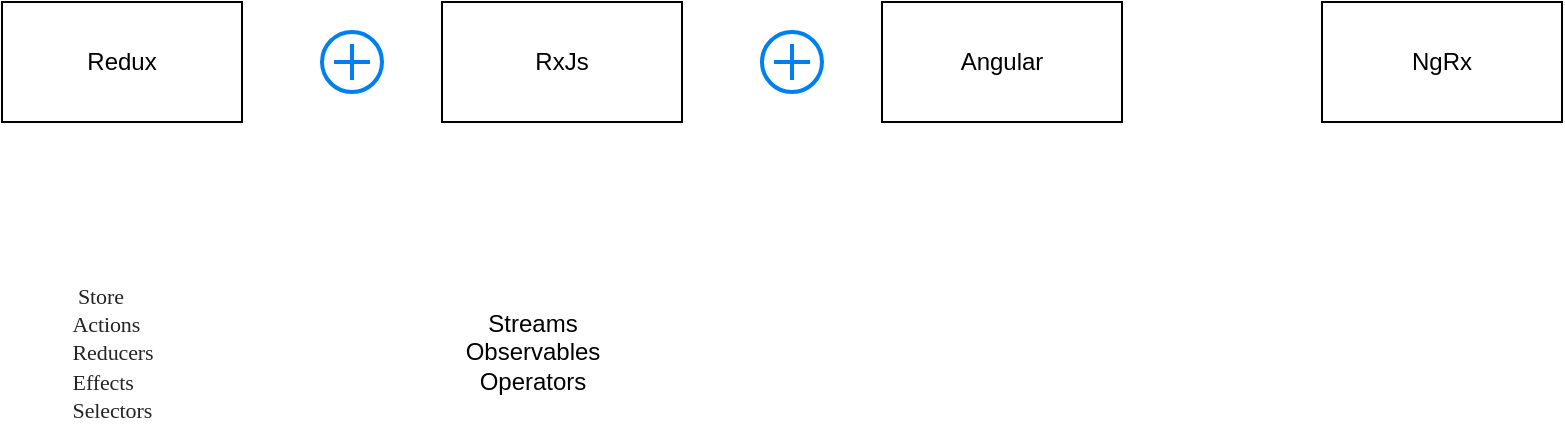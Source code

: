 <mxfile version="24.6.3" type="github" pages="3">
  <diagram name="Page-1" id="wr4L40zPi2a2X6IyU6Qr">
    <mxGraphModel dx="1434" dy="738" grid="1" gridSize="10" guides="1" tooltips="1" connect="1" arrows="1" fold="1" page="1" pageScale="1" pageWidth="827" pageHeight="1169" math="0" shadow="0">
      <root>
        <mxCell id="0" />
        <mxCell id="1" parent="0" />
        <mxCell id="K0Mmaxmq837lsV0lBWPv-1" value="RxJs" style="rounded=0;whiteSpace=wrap;html=1;" parent="1" vertex="1">
          <mxGeometry x="280" y="200" width="120" height="60" as="geometry" />
        </mxCell>
        <mxCell id="K0Mmaxmq837lsV0lBWPv-2" value="Redux" style="rounded=0;whiteSpace=wrap;html=1;" parent="1" vertex="1">
          <mxGeometry x="60" y="200" width="120" height="60" as="geometry" />
        </mxCell>
        <mxCell id="K0Mmaxmq837lsV0lBWPv-3" value="Angular" style="rounded=0;whiteSpace=wrap;html=1;" parent="1" vertex="1">
          <mxGeometry x="500" y="200" width="120" height="60" as="geometry" />
        </mxCell>
        <mxCell id="K0Mmaxmq837lsV0lBWPv-4" value="NgRx" style="rounded=0;whiteSpace=wrap;html=1;" parent="1" vertex="1">
          <mxGeometry x="720" y="200" width="120" height="60" as="geometry" />
        </mxCell>
        <mxCell id="K0Mmaxmq837lsV0lBWPv-7" value="" style="html=1;verticalLabelPosition=bottom;align=center;labelBackgroundColor=#ffffff;verticalAlign=top;strokeWidth=2;strokeColor=#0080F0;shadow=0;dashed=0;shape=mxgraph.ios7.icons.add;" parent="1" vertex="1">
          <mxGeometry x="220" y="215" width="30" height="30" as="geometry" />
        </mxCell>
        <mxCell id="K0Mmaxmq837lsV0lBWPv-9" value="" style="html=1;verticalLabelPosition=bottom;align=center;labelBackgroundColor=#ffffff;verticalAlign=top;strokeWidth=2;strokeColor=#0080F0;shadow=0;dashed=0;shape=mxgraph.ios7.icons.add;" parent="1" vertex="1">
          <mxGeometry x="440" y="215" width="30" height="30" as="geometry" />
        </mxCell>
        <mxCell id="K0Mmaxmq837lsV0lBWPv-11" value="" style="shape=image;html=1;verticalAlign=top;verticalLabelPosition=bottom;labelBackgroundColor=#ffffff;imageAspect=0;aspect=fixed;image=https://cdn1.iconfinder.com/data/icons/unicons-line-vol-3/24/equal-circle-128.png" parent="1" vertex="1">
          <mxGeometry x="640" y="200" width="64" height="64" as="geometry" />
        </mxCell>
        <mxCell id="lZetOPiAu0PXhXAjg4vf-1" value="&lt;div style=&quot;text-align: start;&quot;&gt;&lt;font face=&quot;source-serif-pro, Georgia, Cambria, Times New Roman, Times, serif&quot; color=&quot;#242424&quot;&gt;&lt;span style=&quot;font-size: 11px; letter-spacing: -0.06px; text-wrap: wrap;&quot;&gt;&amp;nbsp;Store&lt;/span&gt;&lt;/font&gt;&lt;/div&gt;&lt;div style=&quot;text-align: start;&quot;&gt;&lt;font face=&quot;source-serif-pro, Georgia, Cambria, Times New Roman, Times, serif&quot; color=&quot;#242424&quot;&gt;&lt;span style=&quot;font-size: 11px; letter-spacing: -0.06px; text-wrap: wrap;&quot;&gt;Actions&lt;/span&gt;&lt;/font&gt;&lt;/div&gt;&lt;div style=&quot;text-align: start;&quot;&gt;&lt;font face=&quot;source-serif-pro, Georgia, Cambria, Times New Roman, Times, serif&quot; color=&quot;#242424&quot;&gt;&lt;span style=&quot;font-size: 11px; letter-spacing: -0.06px; text-wrap: wrap;&quot;&gt;Reducers&lt;/span&gt;&lt;/font&gt;&lt;/div&gt;&lt;div style=&quot;text-align: start;&quot;&gt;&lt;font face=&quot;source-serif-pro, Georgia, Cambria, Times New Roman, Times, serif&quot; color=&quot;#242424&quot;&gt;&lt;span style=&quot;font-size: 11px; letter-spacing: -0.06px; text-wrap: wrap;&quot;&gt;Effects&lt;/span&gt;&lt;/font&gt;&lt;/div&gt;&lt;div style=&quot;text-align: start;&quot;&gt;&lt;font face=&quot;source-serif-pro, Georgia, Cambria, Times New Roman, Times, serif&quot; color=&quot;#242424&quot;&gt;&lt;span style=&quot;font-size: 11px; letter-spacing: -0.06px; text-wrap: wrap;&quot;&gt;Selectors&lt;/span&gt;&lt;/font&gt;&lt;/div&gt;" style="text;html=1;align=center;verticalAlign=middle;resizable=0;points=[];autosize=1;strokeColor=none;fillColor=none;" vertex="1" parent="1">
          <mxGeometry x="80" y="330" width="70" height="90" as="geometry" />
        </mxCell>
        <mxCell id="lZetOPiAu0PXhXAjg4vf-2" value="Streams&lt;div&gt;Observables&lt;/div&gt;&lt;div&gt;Operators&lt;/div&gt;" style="text;html=1;align=center;verticalAlign=middle;resizable=0;points=[];autosize=1;strokeColor=none;fillColor=none;" vertex="1" parent="1">
          <mxGeometry x="280" y="345" width="90" height="60" as="geometry" />
        </mxCell>
      </root>
    </mxGraphModel>
  </diagram>
  <diagram id="vgotRs7TJ3yKbxvDtqXh" name="Page-2">
    <mxGraphModel dx="1434" dy="738" grid="1" gridSize="10" guides="1" tooltips="1" connect="1" arrows="1" fold="1" page="1" pageScale="1" pageWidth="827" pageHeight="1169" math="0" shadow="0">
      <root>
        <mxCell id="0" />
        <mxCell id="1" parent="0" />
        <mxCell id="6ln6jOsYddLQG0cS7kJR-1" value="Contracts Base Component" style="whiteSpace=wrap;html=1;aspect=fixed;" parent="1" vertex="1">
          <mxGeometry x="150" y="365" width="80" height="80" as="geometry" />
        </mxCell>
        <mxCell id="6ln6jOsYddLQG0cS7kJR-2" value="Contract Edit Component" style="whiteSpace=wrap;html=1;aspect=fixed;" parent="1" vertex="1">
          <mxGeometry x="400" y="365" width="80" height="80" as="geometry" />
        </mxCell>
        <mxCell id="6ln6jOsYddLQG0cS7kJR-3" value="Any Picklist Service" style="strokeWidth=2;html=1;shape=mxgraph.flowchart.terminator;whiteSpace=wrap;" parent="1" vertex="1">
          <mxGeometry x="210" y="515" width="100" height="60" as="geometry" />
        </mxCell>
        <mxCell id="6ln6jOsYddLQG0cS7kJR-4" value="Component 3" style="whiteSpace=wrap;html=1;aspect=fixed;" parent="1" vertex="1">
          <mxGeometry x="500" y="505" width="80" height="80" as="geometry" />
        </mxCell>
        <mxCell id="6ln6jOsYddLQG0cS7kJR-5" value="Auth/Session Service" style="strokeWidth=2;html=1;shape=mxgraph.flowchart.terminator;whiteSpace=wrap;" parent="1" vertex="1">
          <mxGeometry x="650" y="445" width="100" height="60" as="geometry" />
        </mxCell>
        <mxCell id="hJvC1Rqch5lnMKh0-wWM-1" value="" style="endArrow=classic;html=1;rounded=0;entryX=0.5;entryY=1;entryDx=0;entryDy=0;exitX=0;exitY=0.5;exitDx=0;exitDy=0;exitPerimeter=0;" edge="1" parent="1" source="6ln6jOsYddLQG0cS7kJR-3" target="6ln6jOsYddLQG0cS7kJR-1">
          <mxGeometry width="50" height="50" relative="1" as="geometry">
            <mxPoint x="150" y="535" as="sourcePoint" />
            <mxPoint x="190" y="475" as="targetPoint" />
            <Array as="points">
              <mxPoint x="190" y="545" />
            </Array>
          </mxGeometry>
        </mxCell>
        <mxCell id="hJvC1Rqch5lnMKh0-wWM-2" value="" style="endArrow=classic;html=1;rounded=0;entryX=0;entryY=0.5;entryDx=0;entryDy=0;exitX=1;exitY=0.5;exitDx=0;exitDy=0;" edge="1" parent="1" source="6ln6jOsYddLQG0cS7kJR-1" target="6ln6jOsYddLQG0cS7kJR-2">
          <mxGeometry width="50" height="50" relative="1" as="geometry">
            <mxPoint x="190" y="475" as="sourcePoint" />
            <mxPoint x="240" y="425" as="targetPoint" />
          </mxGeometry>
        </mxCell>
        <mxCell id="hJvC1Rqch5lnMKh0-wWM-3" value="" style="endArrow=classic;html=1;rounded=0;exitX=0.5;exitY=1;exitDx=0;exitDy=0;entryX=0.89;entryY=0.11;entryDx=0;entryDy=0;entryPerimeter=0;" edge="1" parent="1" source="6ln6jOsYddLQG0cS7kJR-2" target="6ln6jOsYddLQG0cS7kJR-3">
          <mxGeometry width="50" height="50" relative="1" as="geometry">
            <mxPoint x="330" y="585" as="sourcePoint" />
            <mxPoint x="380" y="535" as="targetPoint" />
            <Array as="points">
              <mxPoint x="440" y="522" />
            </Array>
          </mxGeometry>
        </mxCell>
        <mxCell id="hJvC1Rqch5lnMKh0-wWM-4" value="" style="endArrow=classic;html=1;rounded=0;exitX=1;exitY=0.5;exitDx=0;exitDy=0;exitPerimeter=0;entryX=0;entryY=0.5;entryDx=0;entryDy=0;" edge="1" parent="1" source="6ln6jOsYddLQG0cS7kJR-3" target="6ln6jOsYddLQG0cS7kJR-4">
          <mxGeometry width="50" height="50" relative="1" as="geometry">
            <mxPoint x="350" y="595" as="sourcePoint" />
            <mxPoint x="400" y="545" as="targetPoint" />
          </mxGeometry>
        </mxCell>
        <mxCell id="hJvC1Rqch5lnMKh0-wWM-5" value="" style="endArrow=classic;html=1;rounded=0;exitX=1;exitY=0.5;exitDx=0;exitDy=0;entryX=0.5;entryY=1;entryDx=0;entryDy=0;entryPerimeter=0;" edge="1" parent="1" source="6ln6jOsYddLQG0cS7kJR-4" target="6ln6jOsYddLQG0cS7kJR-5">
          <mxGeometry width="50" height="50" relative="1" as="geometry">
            <mxPoint x="650" y="575" as="sourcePoint" />
            <mxPoint x="700" y="525" as="targetPoint" />
            <Array as="points">
              <mxPoint x="700" y="545" />
            </Array>
          </mxGeometry>
        </mxCell>
        <mxCell id="hJvC1Rqch5lnMKh0-wWM-6" value="" style="endArrow=classic;html=1;rounded=0;entryX=1;entryY=0.5;entryDx=0;entryDy=0;exitX=0.5;exitY=0;exitDx=0;exitDy=0;exitPerimeter=0;" edge="1" parent="1" source="6ln6jOsYddLQG0cS7kJR-5" target="6ln6jOsYddLQG0cS7kJR-2">
          <mxGeometry width="50" height="50" relative="1" as="geometry">
            <mxPoint x="610" y="415" as="sourcePoint" />
            <mxPoint x="660" y="365" as="targetPoint" />
            <Array as="points">
              <mxPoint x="700" y="405" />
            </Array>
          </mxGeometry>
        </mxCell>
        <mxCell id="NrU49rrfaZxMFErb9tU6-1" value="&lt;font style=&quot;font-size: 16px;&quot;&gt;PROBLEM&lt;/font&gt;" style="text;html=1;align=center;verticalAlign=middle;resizable=0;points=[];autosize=1;strokeColor=none;fillColor=none;" vertex="1" parent="1">
          <mxGeometry x="380" y="240" width="100" height="30" as="geometry" />
        </mxCell>
      </root>
    </mxGraphModel>
  </diagram>
  <diagram id="U1UgUxJA3o33KNo2Mn2o" name="Page-3">
    <mxGraphModel dx="1434" dy="738" grid="1" gridSize="10" guides="1" tooltips="1" connect="1" arrows="1" fold="1" page="1" pageScale="1" pageWidth="827" pageHeight="1169" math="0" shadow="0">
      <root>
        <mxCell id="0" />
        <mxCell id="1" parent="0" />
        <mxCell id="IW77PS-erpEtSN6QvaKG-1" value="" style="swimlane;startSize=0;dashed=1;dashPattern=12 12;rounded=1;perimeterSpacing=7;fillColor=#008a00;fontColor=#ffffff;strokeColor=#a034f9;" vertex="1" parent="1">
          <mxGeometry x="190" y="110" width="310" height="400" as="geometry" />
        </mxCell>
        <mxCell id="IW77PS-erpEtSN6QvaKG-5" value="Action" style="ellipse;whiteSpace=wrap;html=1;aspect=fixed;fillColor=#008a00;fontColor=#ffffff;strokeColor=#005700;" vertex="1" parent="IW77PS-erpEtSN6QvaKG-1">
          <mxGeometry x="40" y="20" width="60" height="60" as="geometry" />
        </mxCell>
        <mxCell id="IW77PS-erpEtSN6QvaKG-6" value="Action" style="ellipse;whiteSpace=wrap;html=1;aspect=fixed;fillColor=#008a00;fontColor=#ffffff;strokeColor=#005700;" vertex="1" parent="IW77PS-erpEtSN6QvaKG-1">
          <mxGeometry x="220" y="100" width="60" height="60" as="geometry" />
        </mxCell>
        <mxCell id="IW77PS-erpEtSN6QvaKG-7" value="State" style="shape=cylinder3;whiteSpace=wrap;html=1;boundedLbl=1;backgroundOutline=1;size=15;fillColor=#e51400;strokeColor=#B20000;fontColor=#ffffff;" vertex="1" parent="IW77PS-erpEtSN6QvaKG-1">
          <mxGeometry x="20" y="240" width="60" height="80" as="geometry" />
        </mxCell>
        <mxCell id="IW77PS-erpEtSN6QvaKG-8" value="Reducer" style="strokeWidth=2;html=1;shape=mxgraph.flowchart.direct_data;whiteSpace=wrap;fillColor=#fa6800;fontColor=#000000;strokeColor=#C73500;" vertex="1" parent="IW77PS-erpEtSN6QvaKG-1">
          <mxGeometry x="105" y="150" width="65" height="40" as="geometry" />
        </mxCell>
        <mxCell id="IW77PS-erpEtSN6QvaKG-13" value="&lt;b&gt;&lt;font color=&quot;#b266ff&quot;&gt;STORE&lt;/font&gt;&lt;/b&gt;" style="text;html=1;align=center;verticalAlign=middle;whiteSpace=wrap;rounded=0;" vertex="1" parent="IW77PS-erpEtSN6QvaKG-1">
          <mxGeometry x="250" y="360" width="60" height="30" as="geometry" />
        </mxCell>
        <mxCell id="IW77PS-erpEtSN6QvaKG-20" style="edgeStyle=orthogonalEdgeStyle;rounded=0;orthogonalLoop=1;jettySize=auto;html=1;exitX=0.5;exitY=1;exitDx=0;exitDy=0;exitPerimeter=0;entryX=1;entryY=0;entryDx=0;entryDy=52.5;entryPerimeter=0;" edge="1" parent="IW77PS-erpEtSN6QvaKG-1" source="IW77PS-erpEtSN6QvaKG-8" target="IW77PS-erpEtSN6QvaKG-7">
          <mxGeometry relative="1" as="geometry" />
        </mxCell>
        <mxCell id="IW77PS-erpEtSN6QvaKG-21" style="edgeStyle=orthogonalEdgeStyle;rounded=0;orthogonalLoop=1;jettySize=auto;html=1;exitX=1;exitY=0.5;exitDx=0;exitDy=0;entryX=0.5;entryY=0;entryDx=0;entryDy=0;entryPerimeter=0;" edge="1" parent="IW77PS-erpEtSN6QvaKG-1" source="IW77PS-erpEtSN6QvaKG-5" target="IW77PS-erpEtSN6QvaKG-8">
          <mxGeometry relative="1" as="geometry" />
        </mxCell>
        <mxCell id="IW77PS-erpEtSN6QvaKG-23" value="" style="endArrow=classic;html=1;rounded=0;" edge="1" parent="IW77PS-erpEtSN6QvaKG-1">
          <mxGeometry width="50" height="50" relative="1" as="geometry">
            <mxPoint x="212.14" y="140" as="sourcePoint" />
            <mxPoint x="180" y="167" as="targetPoint" />
          </mxGeometry>
        </mxCell>
        <mxCell id="IW77PS-erpEtSN6QvaKG-34" value="received by" style="text;html=1;align=center;verticalAlign=middle;whiteSpace=wrap;rounded=0;" vertex="1" parent="IW77PS-erpEtSN6QvaKG-1">
          <mxGeometry x="90" y="80" width="60" height="30" as="geometry" />
        </mxCell>
        <mxCell id="IW77PS-erpEtSN6QvaKG-35" value="Updates" style="text;html=1;align=center;verticalAlign=middle;whiteSpace=wrap;rounded=0;" vertex="1" parent="IW77PS-erpEtSN6QvaKG-1">
          <mxGeometry x="90" y="265" width="60" height="30" as="geometry" />
        </mxCell>
        <mxCell id="IW77PS-erpEtSN6QvaKG-2" value="" style="swimlane;startSize=0;dashed=1;dashPattern=12 12;rounded=1;perimeterSpacing=7;" vertex="1" parent="1">
          <mxGeometry x="590" y="90" width="177" height="420" as="geometry" />
        </mxCell>
        <mxCell id="IW77PS-erpEtSN6QvaKG-9" value="Effect" style="shape=hexagon;perimeter=hexagonPerimeter2;whiteSpace=wrap;html=1;fixedSize=1;fillColor=#647687;strokeColor=#314354;fontColor=#ffffff;" vertex="1" parent="IW77PS-erpEtSN6QvaKG-2">
          <mxGeometry x="50" y="40" width="80" height="50" as="geometry" />
        </mxCell>
        <mxCell id="IW77PS-erpEtSN6QvaKG-10" value="Service" style="rounded=1;whiteSpace=wrap;html=1;fillColor=#e1d5e7;strokeColor=#9673a6;" vertex="1" parent="IW77PS-erpEtSN6QvaKG-2">
          <mxGeometry x="50" y="160" width="80" height="30" as="geometry" />
        </mxCell>
        <mxCell id="IW77PS-erpEtSN6QvaKG-11" value="Server" style="outlineConnect=0;dashed=0;verticalLabelPosition=bottom;verticalAlign=top;align=center;html=1;shape=mxgraph.aws3.traditional_server;fillColor=#7D7C7C;gradientColor=none;" vertex="1" parent="IW77PS-erpEtSN6QvaKG-2">
          <mxGeometry x="66.75" y="280" width="46.5" height="63" as="geometry" />
        </mxCell>
        <mxCell id="IW77PS-erpEtSN6QvaKG-14" value="&lt;b&gt;EFFECTS&lt;/b&gt;" style="text;html=1;align=center;verticalAlign=middle;whiteSpace=wrap;rounded=0;" vertex="1" parent="IW77PS-erpEtSN6QvaKG-2">
          <mxGeometry y="380" width="60" height="30" as="geometry" />
        </mxCell>
        <mxCell id="IW77PS-erpEtSN6QvaKG-27" value="" style="endArrow=classic;html=1;rounded=0;" edge="1" parent="IW77PS-erpEtSN6QvaKG-2">
          <mxGeometry width="50" height="50" relative="1" as="geometry">
            <mxPoint x="100" y="150" as="sourcePoint" />
            <mxPoint x="100" y="100" as="targetPoint" />
          </mxGeometry>
        </mxCell>
        <mxCell id="IW77PS-erpEtSN6QvaKG-29" value="" style="endArrow=classic;html=1;rounded=0;" edge="1" parent="IW77PS-erpEtSN6QvaKG-2">
          <mxGeometry width="50" height="50" relative="1" as="geometry">
            <mxPoint x="70" y="100" as="sourcePoint" />
            <mxPoint x="70" y="150" as="targetPoint" />
          </mxGeometry>
        </mxCell>
        <mxCell id="IW77PS-erpEtSN6QvaKG-26" value="" style="endArrow=classic;html=1;rounded=0;" edge="1" parent="IW77PS-erpEtSN6QvaKG-2">
          <mxGeometry width="50" height="50" relative="1" as="geometry">
            <mxPoint x="110" y="250" as="sourcePoint" />
            <mxPoint x="110" y="200" as="targetPoint" />
          </mxGeometry>
        </mxCell>
        <mxCell id="IW77PS-erpEtSN6QvaKG-28" value="" style="endArrow=classic;html=1;rounded=0;" edge="1" parent="IW77PS-erpEtSN6QvaKG-2">
          <mxGeometry width="50" height="50" relative="1" as="geometry">
            <mxPoint x="66.75" y="200" as="sourcePoint" />
            <mxPoint x="66.75" y="250" as="targetPoint" />
          </mxGeometry>
        </mxCell>
        <mxCell id="IW77PS-erpEtSN6QvaKG-18" style="edgeStyle=orthogonalEdgeStyle;rounded=0;orthogonalLoop=1;jettySize=auto;html=1;exitX=0.5;exitY=0;exitDx=0;exitDy=0;entryX=0.5;entryY=1;entryDx=0;entryDy=0;" edge="1" parent="1" source="IW77PS-erpEtSN6QvaKG-3" target="IW77PS-erpEtSN6QvaKG-4">
          <mxGeometry relative="1" as="geometry" />
        </mxCell>
        <mxCell id="IW77PS-erpEtSN6QvaKG-3" value="Selector" style="shape=trapezoid;perimeter=trapezoidPerimeter;whiteSpace=wrap;html=1;fixedSize=1;fillColor=#76608a;strokeColor=#432D57;fontColor=#ffffff;" vertex="1" parent="1">
          <mxGeometry x="20" y="365" width="90" height="50" as="geometry" />
        </mxCell>
        <mxCell id="IW77PS-erpEtSN6QvaKG-17" style="edgeStyle=orthogonalEdgeStyle;rounded=0;orthogonalLoop=1;jettySize=auto;html=1;exitX=0.5;exitY=0;exitDx=0;exitDy=0;entryX=0;entryY=0.5;entryDx=0;entryDy=0;" edge="1" parent="1" source="IW77PS-erpEtSN6QvaKG-4" target="IW77PS-erpEtSN6QvaKG-5">
          <mxGeometry relative="1" as="geometry" />
        </mxCell>
        <mxCell id="IW77PS-erpEtSN6QvaKG-4" value="Component" style="rounded=1;whiteSpace=wrap;html=1;fillColor=#0050ef;fontColor=#ffffff;strokeColor=#001DBC;" vertex="1" parent="1">
          <mxGeometry x="15" y="250" width="100" height="40" as="geometry" />
        </mxCell>
        <mxCell id="IW77PS-erpEtSN6QvaKG-19" style="edgeStyle=orthogonalEdgeStyle;rounded=0;orthogonalLoop=1;jettySize=auto;html=1;exitX=0;exitY=0.5;exitDx=0;exitDy=0;exitPerimeter=0;entryX=1;entryY=0.75;entryDx=0;entryDy=0;" edge="1" parent="1" source="IW77PS-erpEtSN6QvaKG-7" target="IW77PS-erpEtSN6QvaKG-3">
          <mxGeometry relative="1" as="geometry" />
        </mxCell>
        <mxCell id="IW77PS-erpEtSN6QvaKG-25" value="" style="endArrow=classic;html=1;rounded=0;exitX=0.005;exitY=0.808;exitDx=0;exitDy=0;exitPerimeter=0;" edge="1" parent="1" source="IW77PS-erpEtSN6QvaKG-9">
          <mxGeometry width="50" height="50" relative="1" as="geometry">
            <mxPoint x="610" y="180" as="sourcePoint" />
            <mxPoint x="480" y="230" as="targetPoint" />
          </mxGeometry>
        </mxCell>
        <mxCell id="IW77PS-erpEtSN6QvaKG-24" value="" style="endArrow=classic;html=1;rounded=0;entryX=0;entryY=0.25;entryDx=0;entryDy=0;exitX=1;exitY=0;exitDx=0;exitDy=0;" edge="1" parent="1" source="IW77PS-erpEtSN6QvaKG-5" target="IW77PS-erpEtSN6QvaKG-9">
          <mxGeometry width="50" height="50" relative="1" as="geometry">
            <mxPoint x="310" y="130" as="sourcePoint" />
            <mxPoint x="640" y="170" as="targetPoint" />
          </mxGeometry>
        </mxCell>
        <mxCell id="IW77PS-erpEtSN6QvaKG-30" value="dispatch" style="text;html=1;align=center;verticalAlign=middle;whiteSpace=wrap;rounded=0;" vertex="1" parent="1">
          <mxGeometry x="70" y="160" width="60" height="30" as="geometry" />
        </mxCell>
        <mxCell id="IW77PS-erpEtSN6QvaKG-31" value="Render" style="text;html=1;align=center;verticalAlign=middle;whiteSpace=wrap;rounded=0;" vertex="1" parent="1">
          <mxGeometry x="55" y="310" width="60" height="30" as="geometry" />
        </mxCell>
      </root>
    </mxGraphModel>
  </diagram>
</mxfile>
